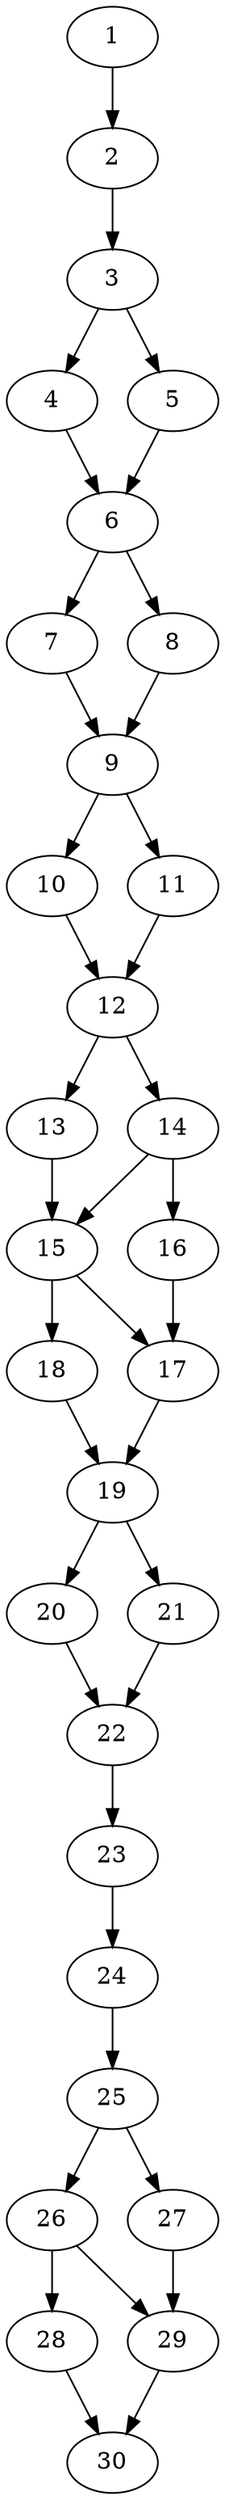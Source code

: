// DAG automatically generated by daggen at Thu Oct  3 14:04:18 2019
// ./daggen --dot -n 30 --ccr 0.4 --fat 0.3 --regular 0.9 --density 0.9 --mindata 5242880 --maxdata 52428800 
digraph G {
  1 [size="125752320", alpha="0.14", expect_size="50300928"] 
  1 -> 2 [size ="50300928"]
  2 [size="63654400", alpha="0.06", expect_size="25461760"] 
  2 -> 3 [size ="25461760"]
  3 [size="24729600", alpha="0.03", expect_size="9891840"] 
  3 -> 4 [size ="9891840"]
  3 -> 5 [size ="9891840"]
  4 [size="121387520", alpha="0.05", expect_size="48555008"] 
  4 -> 6 [size ="48555008"]
  5 [size="19481600", alpha="0.10", expect_size="7792640"] 
  5 -> 6 [size ="7792640"]
  6 [size="119040000", alpha="0.09", expect_size="47616000"] 
  6 -> 7 [size ="47616000"]
  6 -> 8 [size ="47616000"]
  7 [size="22597120", alpha="0.02", expect_size="9038848"] 
  7 -> 9 [size ="9038848"]
  8 [size="94873600", alpha="0.02", expect_size="37949440"] 
  8 -> 9 [size ="37949440"]
  9 [size="28897280", alpha="0.10", expect_size="11558912"] 
  9 -> 10 [size ="11558912"]
  9 -> 11 [size ="11558912"]
  10 [size="38215680", alpha="0.06", expect_size="15286272"] 
  10 -> 12 [size ="15286272"]
  11 [size="117411840", alpha="0.04", expect_size="46964736"] 
  11 -> 12 [size ="46964736"]
  12 [size="79805440", alpha="0.08", expect_size="31922176"] 
  12 -> 13 [size ="31922176"]
  12 -> 14 [size ="31922176"]
  13 [size="113538560", alpha="0.05", expect_size="45415424"] 
  13 -> 15 [size ="45415424"]
  14 [size="15070720", alpha="0.06", expect_size="6028288"] 
  14 -> 15 [size ="6028288"]
  14 -> 16 [size ="6028288"]
  15 [size="44080640", alpha="0.03", expect_size="17632256"] 
  15 -> 17 [size ="17632256"]
  15 -> 18 [size ="17632256"]
  16 [size="105123840", alpha="0.01", expect_size="42049536"] 
  16 -> 17 [size ="42049536"]
  17 [size="39114240", alpha="0.17", expect_size="15645696"] 
  17 -> 19 [size ="15645696"]
  18 [size="51489280", alpha="0.16", expect_size="20595712"] 
  18 -> 19 [size ="20595712"]
  19 [size="62320640", alpha="0.04", expect_size="24928256"] 
  19 -> 20 [size ="24928256"]
  19 -> 21 [size ="24928256"]
  20 [size="121512960", alpha="0.08", expect_size="48605184"] 
  20 -> 22 [size ="48605184"]
  21 [size="36431360", alpha="0.12", expect_size="14572544"] 
  21 -> 22 [size ="14572544"]
  22 [size="62287360", alpha="0.04", expect_size="24914944"] 
  22 -> 23 [size ="24914944"]
  23 [size="111426560", alpha="0.18", expect_size="44570624"] 
  23 -> 24 [size ="44570624"]
  24 [size="24670720", alpha="0.10", expect_size="9868288"] 
  24 -> 25 [size ="9868288"]
  25 [size="58301440", alpha="0.04", expect_size="23320576"] 
  25 -> 26 [size ="23320576"]
  25 -> 27 [size ="23320576"]
  26 [size="77903360", alpha="0.15", expect_size="31161344"] 
  26 -> 28 [size ="31161344"]
  26 -> 29 [size ="31161344"]
  27 [size="86612480", alpha="0.08", expect_size="34644992"] 
  27 -> 29 [size ="34644992"]
  28 [size="68956160", alpha="0.15", expect_size="27582464"] 
  28 -> 30 [size ="27582464"]
  29 [size="43599360", alpha="0.05", expect_size="17439744"] 
  29 -> 30 [size ="17439744"]
  30 [size="65776640", alpha="0.19", expect_size="26310656"] 
}
